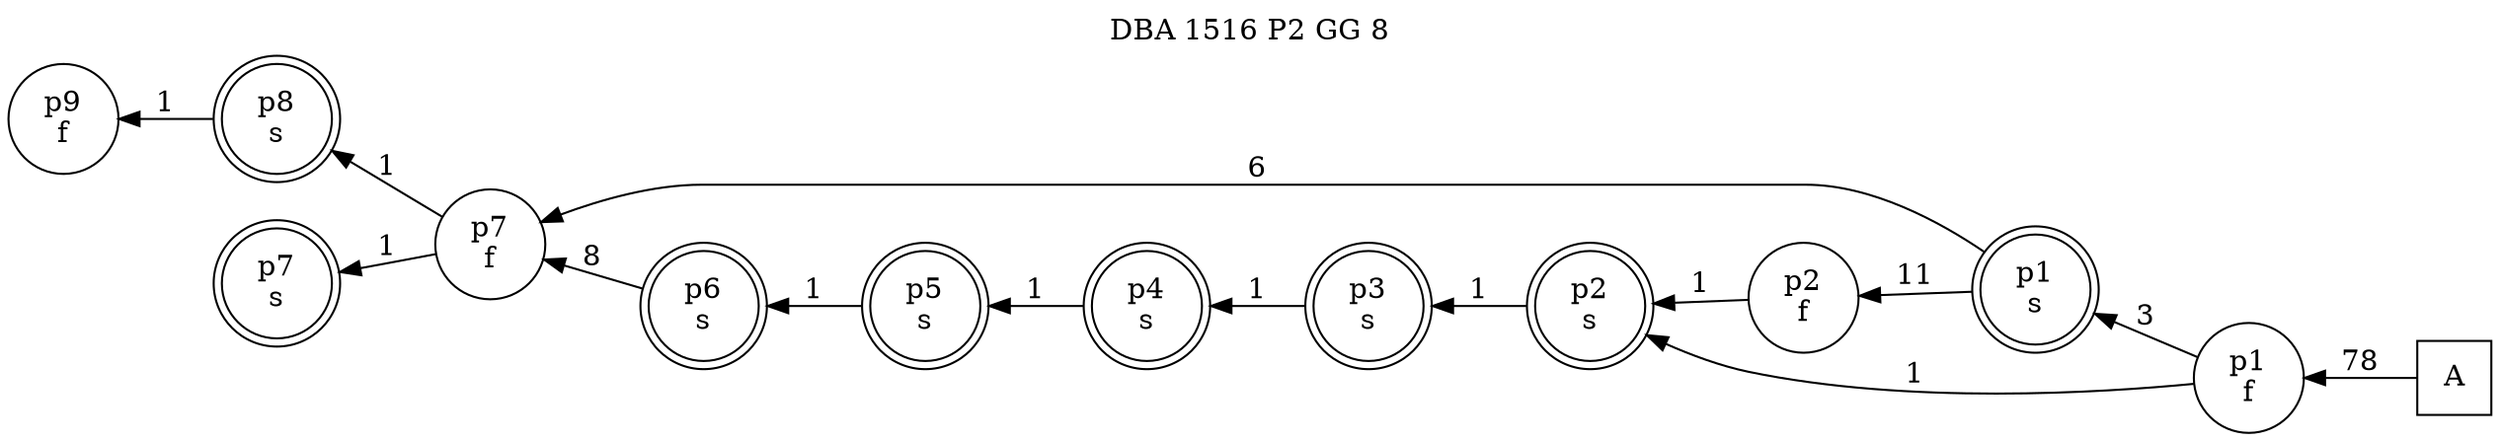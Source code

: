 digraph DBA_1516_P2_GG_8_GOOD {
labelloc="tl"
label= " DBA 1516 P2 GG 8 "
rankdir="RL";
"A" [shape="square" label="A"]
"p1_f" [shape="circle" label="p1
f"]
"p1_s" [shape="doublecircle" label="p1
s"]
"p2_f" [shape="circle" label="p2
f"]
"p2_s" [shape="doublecircle" label="p2
s"]
"p3_s" [shape="doublecircle" label="p3
s"]
"p4_s" [shape="doublecircle" label="p4
s"]
"p5_s" [shape="doublecircle" label="p5
s"]
"p6_s" [shape="doublecircle" label="p6
s"]
"p7_f" [shape="circle" label="p7
f"]
"p8_s" [shape="doublecircle" label="p8
s"]
"p9_f" [shape="circle" label="p9
f"]
"p7_s" [shape="doublecircle" label="p7
s"]
"A" -> "p1_f" [ label=78]
"p1_f" -> "p1_s" [ label=3]
"p1_f" -> "p2_s" [ label=1]
"p1_s" -> "p2_f" [ label=11]
"p1_s" -> "p7_f" [ label=6]
"p2_f" -> "p2_s" [ label=1]
"p2_s" -> "p3_s" [ label=1]
"p3_s" -> "p4_s" [ label=1]
"p4_s" -> "p5_s" [ label=1]
"p5_s" -> "p6_s" [ label=1]
"p6_s" -> "p7_f" [ label=8]
"p7_f" -> "p8_s" [ label=1]
"p7_f" -> "p7_s" [ label=1]
"p8_s" -> "p9_f" [ label=1]
}
